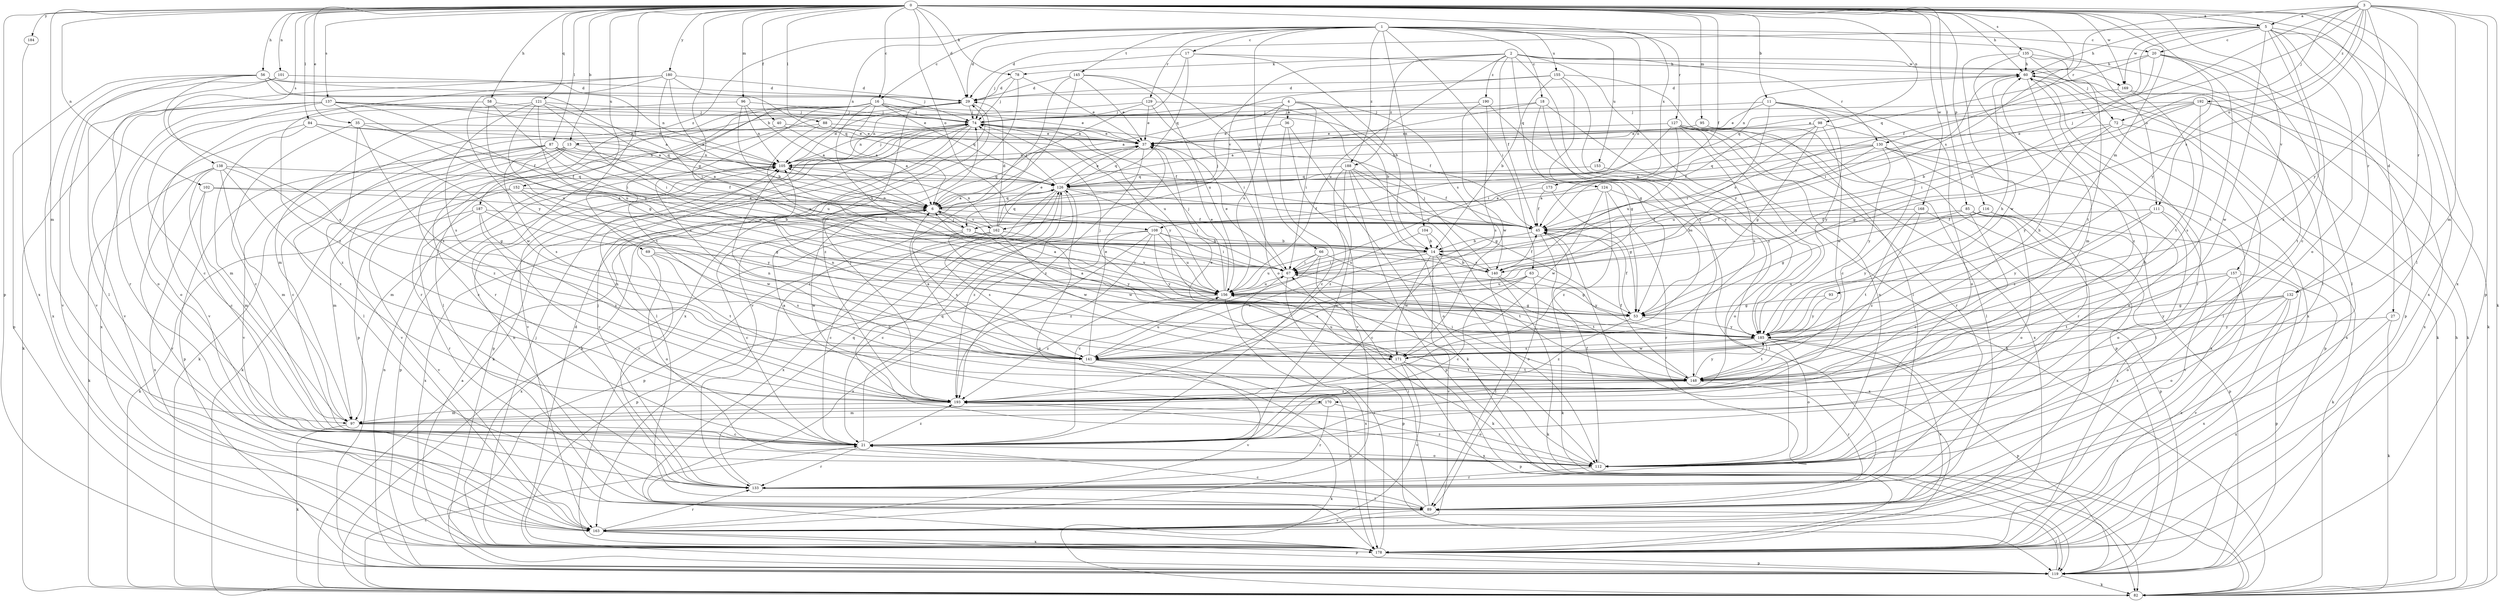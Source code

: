 strict digraph  {
0;
1;
2;
3;
4;
5;
6;
11;
13;
14;
16;
17;
18;
20;
21;
27;
29;
35;
36;
37;
40;
45;
53;
56;
58;
60;
63;
66;
67;
69;
72;
73;
74;
78;
82;
84;
85;
87;
88;
89;
93;
95;
96;
97;
98;
101;
102;
104;
105;
108;
111;
112;
116;
119;
121;
124;
126;
127;
129;
130;
132;
133;
135;
137;
138;
140;
141;
145;
148;
152;
153;
155;
156;
157;
162;
163;
168;
169;
170;
171;
173;
178;
180;
184;
185;
187;
188;
190;
192;
193;
0 -> 5  [label=a];
0 -> 11  [label=b];
0 -> 13  [label=b];
0 -> 16  [label=c];
0 -> 27  [label=d];
0 -> 29  [label=d];
0 -> 35  [label=e];
0 -> 40  [label=f];
0 -> 45  [label=f];
0 -> 53  [label=g];
0 -> 56  [label=h];
0 -> 58  [label=h];
0 -> 60  [label=h];
0 -> 69  [label=j];
0 -> 78  [label=k];
0 -> 84  [label=l];
0 -> 85  [label=l];
0 -> 87  [label=l];
0 -> 88  [label=l];
0 -> 89  [label=l];
0 -> 93  [label=m];
0 -> 95  [label=m];
0 -> 96  [label=m];
0 -> 97  [label=m];
0 -> 98  [label=n];
0 -> 101  [label=n];
0 -> 102  [label=n];
0 -> 108  [label=o];
0 -> 116  [label=p];
0 -> 119  [label=p];
0 -> 121  [label=q];
0 -> 135  [label=s];
0 -> 137  [label=s];
0 -> 138  [label=s];
0 -> 140  [label=s];
0 -> 152  [label=u];
0 -> 157  [label=v];
0 -> 168  [label=w];
0 -> 169  [label=w];
0 -> 173  [label=x];
0 -> 178  [label=x];
0 -> 180  [label=y];
0 -> 184  [label=y];
0 -> 185  [label=y];
1 -> 16  [label=c];
1 -> 17  [label=c];
1 -> 18  [label=c];
1 -> 20  [label=c];
1 -> 29  [label=d];
1 -> 63  [label=i];
1 -> 66  [label=i];
1 -> 104  [label=n];
1 -> 105  [label=n];
1 -> 108  [label=o];
1 -> 111  [label=o];
1 -> 127  [label=r];
1 -> 129  [label=r];
1 -> 145  [label=t];
1 -> 153  [label=u];
1 -> 155  [label=u];
1 -> 187  [label=z];
1 -> 188  [label=z];
2 -> 45  [label=f];
2 -> 72  [label=j];
2 -> 78  [label=k];
2 -> 124  [label=q];
2 -> 130  [label=r];
2 -> 148  [label=t];
2 -> 156  [label=u];
2 -> 162  [label=v];
2 -> 169  [label=w];
2 -> 185  [label=y];
2 -> 188  [label=z];
2 -> 190  [label=z];
3 -> 5  [label=a];
3 -> 6  [label=a];
3 -> 72  [label=j];
3 -> 73  [label=j];
3 -> 82  [label=k];
3 -> 97  [label=m];
3 -> 111  [label=o];
3 -> 119  [label=p];
3 -> 130  [label=r];
3 -> 132  [label=r];
3 -> 140  [label=s];
3 -> 185  [label=y];
3 -> 192  [label=z];
4 -> 13  [label=b];
4 -> 14  [label=b];
4 -> 36  [label=e];
4 -> 67  [label=i];
4 -> 73  [label=j];
4 -> 140  [label=s];
4 -> 156  [label=u];
5 -> 20  [label=c];
5 -> 21  [label=c];
5 -> 29  [label=d];
5 -> 45  [label=f];
5 -> 60  [label=h];
5 -> 112  [label=o];
5 -> 132  [label=r];
5 -> 169  [label=w];
5 -> 170  [label=w];
5 -> 178  [label=x];
5 -> 193  [label=z];
6 -> 45  [label=f];
6 -> 73  [label=j];
6 -> 126  [label=q];
6 -> 133  [label=r];
6 -> 162  [label=v];
6 -> 170  [label=w];
6 -> 178  [label=x];
11 -> 21  [label=c];
11 -> 37  [label=e];
11 -> 74  [label=j];
11 -> 112  [label=o];
11 -> 140  [label=s];
11 -> 185  [label=y];
13 -> 21  [label=c];
13 -> 82  [label=k];
13 -> 105  [label=n];
13 -> 140  [label=s];
13 -> 163  [label=v];
13 -> 193  [label=z];
14 -> 67  [label=i];
14 -> 112  [label=o];
14 -> 140  [label=s];
14 -> 141  [label=s];
14 -> 163  [label=v];
14 -> 171  [label=w];
16 -> 6  [label=a];
16 -> 37  [label=e];
16 -> 45  [label=f];
16 -> 74  [label=j];
16 -> 89  [label=l];
16 -> 126  [label=q];
16 -> 133  [label=r];
16 -> 141  [label=s];
16 -> 148  [label=t];
16 -> 156  [label=u];
17 -> 6  [label=a];
17 -> 14  [label=b];
17 -> 60  [label=h];
17 -> 74  [label=j];
17 -> 126  [label=q];
18 -> 6  [label=a];
18 -> 53  [label=g];
18 -> 74  [label=j];
18 -> 82  [label=k];
18 -> 141  [label=s];
20 -> 60  [label=h];
20 -> 82  [label=k];
20 -> 89  [label=l];
20 -> 126  [label=q];
20 -> 148  [label=t];
20 -> 156  [label=u];
21 -> 60  [label=h];
21 -> 112  [label=o];
21 -> 126  [label=q];
21 -> 133  [label=r];
21 -> 193  [label=z];
27 -> 82  [label=k];
27 -> 178  [label=x];
27 -> 185  [label=y];
29 -> 74  [label=j];
29 -> 82  [label=k];
29 -> 119  [label=p];
29 -> 133  [label=r];
29 -> 193  [label=z];
35 -> 21  [label=c];
35 -> 37  [label=e];
35 -> 45  [label=f];
35 -> 141  [label=s];
35 -> 193  [label=z];
36 -> 21  [label=c];
36 -> 37  [label=e];
36 -> 82  [label=k];
36 -> 163  [label=v];
37 -> 105  [label=n];
37 -> 126  [label=q];
37 -> 193  [label=z];
40 -> 6  [label=a];
40 -> 37  [label=e];
40 -> 82  [label=k];
45 -> 14  [label=b];
45 -> 82  [label=k];
45 -> 178  [label=x];
53 -> 45  [label=f];
53 -> 185  [label=y];
53 -> 193  [label=z];
56 -> 6  [label=a];
56 -> 29  [label=d];
56 -> 105  [label=n];
56 -> 119  [label=p];
56 -> 126  [label=q];
56 -> 141  [label=s];
56 -> 163  [label=v];
56 -> 178  [label=x];
58 -> 67  [label=i];
58 -> 74  [label=j];
58 -> 112  [label=o];
58 -> 156  [label=u];
60 -> 29  [label=d];
60 -> 67  [label=i];
60 -> 82  [label=k];
60 -> 105  [label=n];
60 -> 133  [label=r];
60 -> 178  [label=x];
60 -> 193  [label=z];
63 -> 21  [label=c];
63 -> 89  [label=l];
63 -> 141  [label=s];
63 -> 156  [label=u];
63 -> 185  [label=y];
66 -> 21  [label=c];
66 -> 67  [label=i];
66 -> 82  [label=k];
66 -> 148  [label=t];
66 -> 156  [label=u];
67 -> 37  [label=e];
67 -> 53  [label=g];
67 -> 119  [label=p];
67 -> 156  [label=u];
69 -> 67  [label=i];
69 -> 112  [label=o];
69 -> 141  [label=s];
69 -> 148  [label=t];
72 -> 37  [label=e];
72 -> 53  [label=g];
72 -> 89  [label=l];
72 -> 178  [label=x];
72 -> 185  [label=y];
73 -> 14  [label=b];
73 -> 21  [label=c];
73 -> 105  [label=n];
73 -> 141  [label=s];
73 -> 156  [label=u];
73 -> 171  [label=w];
74 -> 37  [label=e];
74 -> 82  [label=k];
74 -> 89  [label=l];
74 -> 105  [label=n];
74 -> 119  [label=p];
74 -> 156  [label=u];
74 -> 163  [label=v];
74 -> 185  [label=y];
78 -> 29  [label=d];
78 -> 37  [label=e];
78 -> 74  [label=j];
78 -> 178  [label=x];
82 -> 21  [label=c];
82 -> 60  [label=h];
84 -> 37  [label=e];
84 -> 97  [label=m];
84 -> 112  [label=o];
84 -> 126  [label=q];
84 -> 171  [label=w];
85 -> 21  [label=c];
85 -> 45  [label=f];
85 -> 53  [label=g];
85 -> 112  [label=o];
85 -> 119  [label=p];
85 -> 163  [label=v];
87 -> 6  [label=a];
87 -> 21  [label=c];
87 -> 45  [label=f];
87 -> 105  [label=n];
87 -> 119  [label=p];
87 -> 141  [label=s];
87 -> 156  [label=u];
87 -> 163  [label=v];
88 -> 37  [label=e];
88 -> 45  [label=f];
88 -> 89  [label=l];
88 -> 156  [label=u];
89 -> 21  [label=c];
89 -> 67  [label=i];
89 -> 105  [label=n];
89 -> 126  [label=q];
89 -> 163  [label=v];
93 -> 53  [label=g];
93 -> 185  [label=y];
95 -> 37  [label=e];
95 -> 89  [label=l];
96 -> 6  [label=a];
96 -> 14  [label=b];
96 -> 74  [label=j];
96 -> 97  [label=m];
96 -> 105  [label=n];
97 -> 21  [label=c];
97 -> 82  [label=k];
98 -> 37  [label=e];
98 -> 45  [label=f];
98 -> 53  [label=g];
98 -> 67  [label=i];
98 -> 119  [label=p];
98 -> 171  [label=w];
101 -> 29  [label=d];
101 -> 89  [label=l];
101 -> 163  [label=v];
102 -> 6  [label=a];
102 -> 14  [label=b];
102 -> 97  [label=m];
102 -> 178  [label=x];
104 -> 14  [label=b];
104 -> 21  [label=c];
104 -> 156  [label=u];
105 -> 29  [label=d];
105 -> 74  [label=j];
105 -> 97  [label=m];
105 -> 119  [label=p];
105 -> 126  [label=q];
108 -> 14  [label=b];
108 -> 21  [label=c];
108 -> 67  [label=i];
108 -> 119  [label=p];
108 -> 156  [label=u];
108 -> 178  [label=x];
108 -> 185  [label=y];
108 -> 193  [label=z];
111 -> 45  [label=f];
111 -> 112  [label=o];
111 -> 141  [label=s];
111 -> 163  [label=v];
111 -> 185  [label=y];
112 -> 45  [label=f];
112 -> 133  [label=r];
112 -> 193  [label=z];
116 -> 14  [label=b];
116 -> 45  [label=f];
116 -> 82  [label=k];
116 -> 178  [label=x];
116 -> 185  [label=y];
119 -> 82  [label=k];
119 -> 89  [label=l];
119 -> 105  [label=n];
121 -> 6  [label=a];
121 -> 53  [label=g];
121 -> 67  [label=i];
121 -> 74  [label=j];
121 -> 141  [label=s];
121 -> 156  [label=u];
121 -> 163  [label=v];
124 -> 6  [label=a];
124 -> 89  [label=l];
124 -> 133  [label=r];
124 -> 171  [label=w];
124 -> 193  [label=z];
126 -> 6  [label=a];
126 -> 37  [label=e];
126 -> 45  [label=f];
126 -> 67  [label=i];
126 -> 74  [label=j];
126 -> 112  [label=o];
126 -> 119  [label=p];
126 -> 178  [label=x];
126 -> 193  [label=z];
127 -> 37  [label=e];
127 -> 67  [label=i];
127 -> 112  [label=o];
127 -> 119  [label=p];
127 -> 133  [label=r];
127 -> 141  [label=s];
127 -> 156  [label=u];
127 -> 178  [label=x];
127 -> 185  [label=y];
129 -> 37  [label=e];
129 -> 67  [label=i];
129 -> 74  [label=j];
129 -> 105  [label=n];
129 -> 185  [label=y];
130 -> 6  [label=a];
130 -> 105  [label=n];
130 -> 112  [label=o];
130 -> 126  [label=q];
130 -> 133  [label=r];
130 -> 156  [label=u];
130 -> 178  [label=x];
130 -> 185  [label=y];
132 -> 53  [label=g];
132 -> 112  [label=o];
132 -> 148  [label=t];
132 -> 163  [label=v];
132 -> 178  [label=x];
132 -> 185  [label=y];
133 -> 74  [label=j];
133 -> 89  [label=l];
133 -> 126  [label=q];
135 -> 60  [label=h];
135 -> 89  [label=l];
135 -> 97  [label=m];
135 -> 119  [label=p];
135 -> 148  [label=t];
135 -> 171  [label=w];
137 -> 21  [label=c];
137 -> 37  [label=e];
137 -> 45  [label=f];
137 -> 74  [label=j];
137 -> 82  [label=k];
137 -> 105  [label=n];
137 -> 156  [label=u];
137 -> 163  [label=v];
137 -> 178  [label=x];
138 -> 21  [label=c];
138 -> 53  [label=g];
138 -> 82  [label=k];
138 -> 97  [label=m];
138 -> 126  [label=q];
138 -> 163  [label=v];
138 -> 193  [label=z];
140 -> 14  [label=b];
140 -> 45  [label=f];
140 -> 74  [label=j];
140 -> 82  [label=k];
140 -> 89  [label=l];
140 -> 148  [label=t];
141 -> 6  [label=a];
141 -> 37  [label=e];
141 -> 148  [label=t];
141 -> 156  [label=u];
141 -> 163  [label=v];
141 -> 178  [label=x];
145 -> 29  [label=d];
145 -> 37  [label=e];
145 -> 112  [label=o];
145 -> 133  [label=r];
145 -> 156  [label=u];
145 -> 163  [label=v];
148 -> 37  [label=e];
148 -> 45  [label=f];
148 -> 60  [label=h];
148 -> 67  [label=i];
148 -> 105  [label=n];
148 -> 133  [label=r];
148 -> 185  [label=y];
148 -> 193  [label=z];
152 -> 6  [label=a];
152 -> 53  [label=g];
152 -> 82  [label=k];
152 -> 97  [label=m];
152 -> 185  [label=y];
153 -> 112  [label=o];
153 -> 126  [label=q];
155 -> 6  [label=a];
155 -> 14  [label=b];
155 -> 29  [label=d];
155 -> 53  [label=g];
155 -> 89  [label=l];
155 -> 193  [label=z];
156 -> 6  [label=a];
156 -> 37  [label=e];
156 -> 53  [label=g];
156 -> 74  [label=j];
156 -> 178  [label=x];
156 -> 193  [label=z];
157 -> 112  [label=o];
157 -> 119  [label=p];
157 -> 148  [label=t];
157 -> 156  [label=u];
157 -> 178  [label=x];
162 -> 21  [label=c];
162 -> 29  [label=d];
162 -> 37  [label=e];
162 -> 105  [label=n];
162 -> 126  [label=q];
162 -> 141  [label=s];
162 -> 171  [label=w];
162 -> 178  [label=x];
162 -> 185  [label=y];
163 -> 119  [label=p];
163 -> 133  [label=r];
163 -> 178  [label=x];
168 -> 45  [label=f];
168 -> 119  [label=p];
168 -> 148  [label=t];
168 -> 193  [label=z];
169 -> 82  [label=k];
169 -> 126  [label=q];
169 -> 148  [label=t];
170 -> 97  [label=m];
170 -> 112  [label=o];
170 -> 133  [label=r];
171 -> 105  [label=n];
171 -> 119  [label=p];
171 -> 148  [label=t];
171 -> 156  [label=u];
171 -> 163  [label=v];
171 -> 178  [label=x];
173 -> 6  [label=a];
173 -> 45  [label=f];
173 -> 53  [label=g];
178 -> 6  [label=a];
178 -> 29  [label=d];
178 -> 67  [label=i];
178 -> 74  [label=j];
178 -> 119  [label=p];
180 -> 6  [label=a];
180 -> 29  [label=d];
180 -> 67  [label=i];
180 -> 74  [label=j];
180 -> 133  [label=r];
180 -> 185  [label=y];
180 -> 193  [label=z];
184 -> 178  [label=x];
185 -> 6  [label=a];
185 -> 60  [label=h];
185 -> 74  [label=j];
185 -> 112  [label=o];
185 -> 119  [label=p];
185 -> 141  [label=s];
185 -> 148  [label=t];
185 -> 163  [label=v];
185 -> 171  [label=w];
187 -> 21  [label=c];
187 -> 45  [label=f];
187 -> 133  [label=r];
187 -> 163  [label=v];
187 -> 171  [label=w];
187 -> 193  [label=z];
188 -> 21  [label=c];
188 -> 45  [label=f];
188 -> 53  [label=g];
188 -> 112  [label=o];
188 -> 119  [label=p];
188 -> 126  [label=q];
188 -> 193  [label=z];
190 -> 74  [label=j];
190 -> 141  [label=s];
190 -> 171  [label=w];
190 -> 185  [label=y];
192 -> 14  [label=b];
192 -> 37  [label=e];
192 -> 67  [label=i];
192 -> 74  [label=j];
192 -> 141  [label=s];
192 -> 148  [label=t];
192 -> 178  [label=x];
193 -> 6  [label=a];
193 -> 74  [label=j];
193 -> 82  [label=k];
193 -> 97  [label=m];
193 -> 105  [label=n];
}
